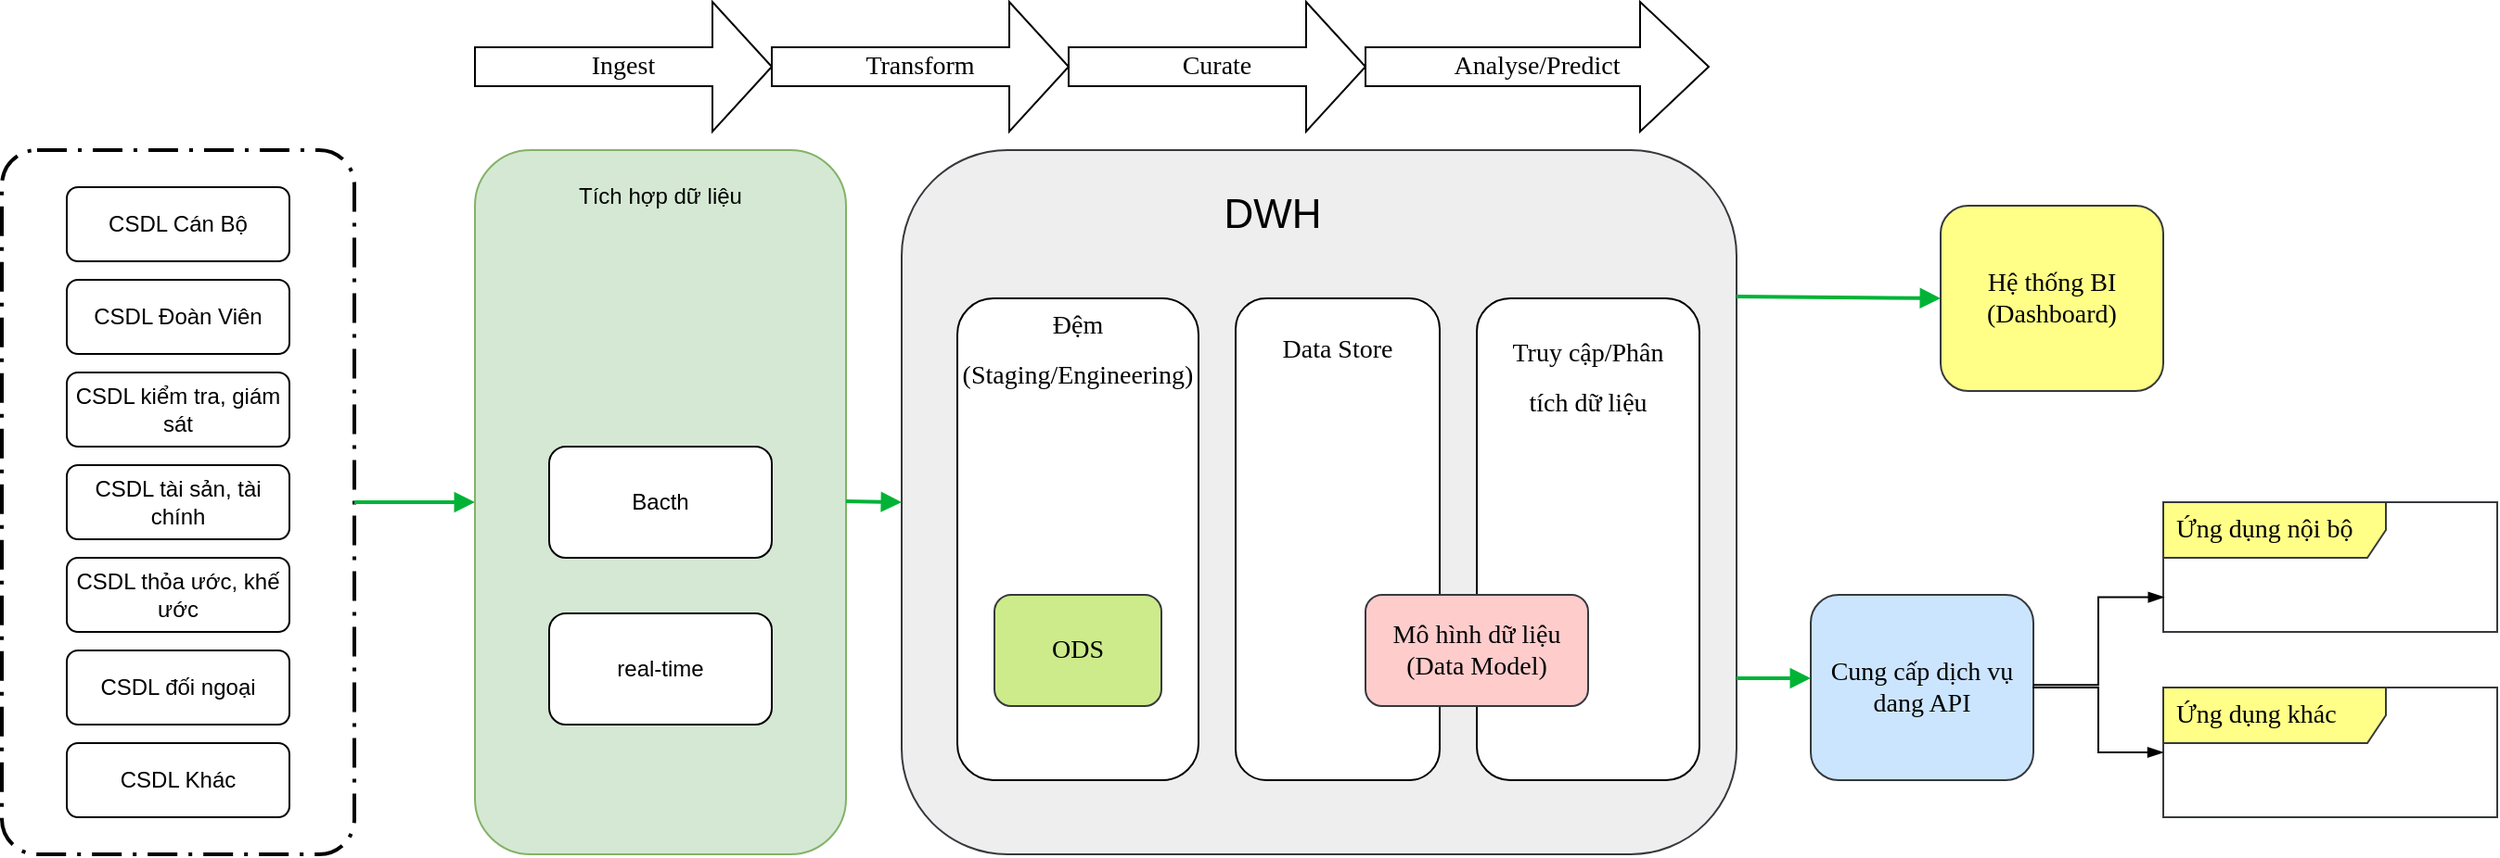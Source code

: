 <mxfile version="18.0.6" type="github" pages="2">
  <diagram id="qjjuinShcneCjo-Glk3s" name="Page-1">
    <mxGraphModel dx="1755" dy="1085" grid="1" gridSize="10" guides="1" tooltips="1" connect="1" arrows="1" fold="1" page="1" pageScale="1" pageWidth="850" pageHeight="1100" math="0" shadow="0">
      <root>
        <mxCell id="0" />
        <mxCell id="1" parent="0" />
        <mxCell id="P_YFwy3Fb6IaQ-vOImvf-1" value="CSDL Cán Bộ" style="rounded=1;whiteSpace=wrap;html=1;" parent="1" vertex="1">
          <mxGeometry x="75" y="140" width="120" height="40" as="geometry" />
        </mxCell>
        <mxCell id="P_YFwy3Fb6IaQ-vOImvf-2" value="CSDL Đoàn Viên" style="rounded=1;whiteSpace=wrap;html=1;" parent="1" vertex="1">
          <mxGeometry x="75" y="190" width="120" height="40" as="geometry" />
        </mxCell>
        <mxCell id="P_YFwy3Fb6IaQ-vOImvf-3" value="CSDL kiểm tra, giám sát" style="rounded=1;whiteSpace=wrap;html=1;" parent="1" vertex="1">
          <mxGeometry x="75" y="240" width="120" height="40" as="geometry" />
        </mxCell>
        <mxCell id="P_YFwy3Fb6IaQ-vOImvf-4" value="CSDL tài sản, tài chính" style="rounded=1;whiteSpace=wrap;html=1;" parent="1" vertex="1">
          <mxGeometry x="75" y="290" width="120" height="40" as="geometry" />
        </mxCell>
        <mxCell id="P_YFwy3Fb6IaQ-vOImvf-5" value="CSDL thỏa ước, khế ước" style="rounded=1;whiteSpace=wrap;html=1;" parent="1" vertex="1">
          <mxGeometry x="75" y="340" width="120" height="40" as="geometry" />
        </mxCell>
        <mxCell id="P_YFwy3Fb6IaQ-vOImvf-6" value="CSDL đối ngoại" style="rounded=1;whiteSpace=wrap;html=1;" parent="1" vertex="1">
          <mxGeometry x="75" y="390" width="120" height="40" as="geometry" />
        </mxCell>
        <mxCell id="P_YFwy3Fb6IaQ-vOImvf-7" value="CSDL Khác" style="rounded=1;whiteSpace=wrap;html=1;" parent="1" vertex="1">
          <mxGeometry x="75" y="440" width="120" height="40" as="geometry" />
        </mxCell>
        <mxCell id="P_YFwy3Fb6IaQ-vOImvf-8" value="" style="points=[[0.25,0,0],[0.5,0,0],[0.75,0,0],[1,0.25,0],[1,0.5,0],[1,0.75,0],[0.75,1,0],[0.5,1,0],[0.25,1,0],[0,0.75,0],[0,0.5,0],[0,0.25,0]];rounded=1;arcSize=10;dashed=1;strokeColor=#000000;fillColor=none;gradientColor=none;dashPattern=8 3 1 3;strokeWidth=2;" parent="1" vertex="1">
          <mxGeometry x="40" y="120" width="190" height="380" as="geometry" />
        </mxCell>
        <mxCell id="P_YFwy3Fb6IaQ-vOImvf-9" value="" style="edgeStyle=none;rounded=0;html=1;jettySize=auto;orthogonalLoop=1;strokeColor=#00B336;strokeWidth=2;fontColor=#000000;jumpStyle=none;endArrow=block;endFill=1;startArrow=none;" parent="1" source="P_YFwy3Fb6IaQ-vOImvf-8" edge="1">
          <mxGeometry width="100" relative="1" as="geometry">
            <mxPoint x="230" y="310" as="sourcePoint" />
            <mxPoint x="295" y="310" as="targetPoint" />
          </mxGeometry>
        </mxCell>
        <mxCell id="P_YFwy3Fb6IaQ-vOImvf-10" value="" style="rounded=1;whiteSpace=wrap;html=1;fillColor=#d5e8d4;strokeColor=#82b366;" parent="1" vertex="1">
          <mxGeometry x="295" y="120" width="200" height="380" as="geometry" />
        </mxCell>
        <mxCell id="P_YFwy3Fb6IaQ-vOImvf-11" value="Tích hợp dữ liệu" style="text;html=1;strokeColor=none;fillColor=none;align=center;verticalAlign=middle;whiteSpace=wrap;rounded=0;" parent="1" vertex="1">
          <mxGeometry x="315" y="130" width="160" height="30" as="geometry" />
        </mxCell>
        <mxCell id="P_YFwy3Fb6IaQ-vOImvf-12" value="Bacth" style="rounded=1;whiteSpace=wrap;html=1;" parent="1" vertex="1">
          <mxGeometry x="335" y="280" width="120" height="60" as="geometry" />
        </mxCell>
        <mxCell id="P_YFwy3Fb6IaQ-vOImvf-13" value="real-time" style="rounded=1;whiteSpace=wrap;html=1;" parent="1" vertex="1">
          <mxGeometry x="335" y="370" width="120" height="60" as="geometry" />
        </mxCell>
        <mxCell id="P_YFwy3Fb6IaQ-vOImvf-14" value="" style="rounded=1;whiteSpace=wrap;html=1;fillColor=#eeeeee;strokeColor=#36393d;" parent="1" vertex="1">
          <mxGeometry x="525" y="120" width="450" height="380" as="geometry" />
        </mxCell>
        <mxCell id="P_YFwy3Fb6IaQ-vOImvf-15" value="&lt;font style=&quot;font-size: 22px&quot;&gt;DWH&lt;/font&gt;" style="text;html=1;strokeColor=none;fillColor=none;align=center;verticalAlign=middle;whiteSpace=wrap;rounded=0;" parent="1" vertex="1">
          <mxGeometry x="545" y="140" width="360" height="30" as="geometry" />
        </mxCell>
        <mxCell id="P_YFwy3Fb6IaQ-vOImvf-16" value="" style="edgeStyle=none;rounded=0;html=1;jettySize=auto;orthogonalLoop=1;strokeColor=#00B336;strokeWidth=2;fontColor=#000000;jumpStyle=none;endArrow=block;endFill=1;startArrow=none;" parent="1" edge="1">
          <mxGeometry width="100" relative="1" as="geometry">
            <mxPoint x="495" y="309.5" as="sourcePoint" />
            <mxPoint x="525" y="310" as="targetPoint" />
          </mxGeometry>
        </mxCell>
        <mxCell id="P_YFwy3Fb6IaQ-vOImvf-17" value="" style="rounded=1;whiteSpace=wrap;html=1;fontSize=22;" parent="1" vertex="1">
          <mxGeometry x="555" y="200" width="130" height="260" as="geometry" />
        </mxCell>
        <mxCell id="P_YFwy3Fb6IaQ-vOImvf-18" value="&lt;font face=&quot;Times New Roman&quot; style=&quot;font-size: 14px&quot;&gt;Đệm (Staging/Engineering)&lt;/font&gt;" style="text;html=1;strokeColor=none;fillColor=none;align=center;verticalAlign=middle;whiteSpace=wrap;rounded=0;fontSize=22;" parent="1" vertex="1">
          <mxGeometry x="555" y="210" width="130" height="30" as="geometry" />
        </mxCell>
        <mxCell id="P_YFwy3Fb6IaQ-vOImvf-19" value="ODS" style="rounded=1;whiteSpace=wrap;html=1;fontFamily=Times New Roman;fontSize=14;fillColor=#cdeb8b;strokeColor=#36393d;" parent="1" vertex="1">
          <mxGeometry x="575" y="360" width="90" height="60" as="geometry" />
        </mxCell>
        <mxCell id="P_YFwy3Fb6IaQ-vOImvf-20" value="" style="rounded=1;whiteSpace=wrap;html=1;fontSize=22;" parent="1" vertex="1">
          <mxGeometry x="705" y="200" width="110" height="260" as="geometry" />
        </mxCell>
        <mxCell id="P_YFwy3Fb6IaQ-vOImvf-21" value="&lt;font face=&quot;Times New Roman&quot;&gt;&lt;span style=&quot;font-size: 14px&quot;&gt;Data Store&lt;/span&gt;&lt;/font&gt;" style="text;html=1;strokeColor=none;fillColor=none;align=center;verticalAlign=middle;whiteSpace=wrap;rounded=0;fontSize=22;" parent="1" vertex="1">
          <mxGeometry x="710" y="210" width="100" height="30" as="geometry" />
        </mxCell>
        <mxCell id="P_YFwy3Fb6IaQ-vOImvf-22" value="" style="rounded=1;whiteSpace=wrap;html=1;fontSize=22;" parent="1" vertex="1">
          <mxGeometry x="835" y="200" width="120" height="260" as="geometry" />
        </mxCell>
        <mxCell id="P_YFwy3Fb6IaQ-vOImvf-23" value="&lt;font face=&quot;Times New Roman&quot;&gt;&lt;span style=&quot;font-size: 14px&quot;&gt;Truy cập/Phân tích dữ liệu&lt;/span&gt;&lt;/font&gt;" style="text;html=1;strokeColor=none;fillColor=none;align=center;verticalAlign=middle;whiteSpace=wrap;rounded=0;fontSize=22;" parent="1" vertex="1">
          <mxGeometry x="845" y="210" width="100" height="60" as="geometry" />
        </mxCell>
        <mxCell id="P_YFwy3Fb6IaQ-vOImvf-24" value="Mô hình dữ liệu (Data Model)" style="rounded=1;whiteSpace=wrap;html=1;fontFamily=Times New Roman;fontSize=14;fillColor=#ffcccc;strokeColor=#36393d;" parent="1" vertex="1">
          <mxGeometry x="775" y="360" width="120" height="60" as="geometry" />
        </mxCell>
        <mxCell id="P_YFwy3Fb6IaQ-vOImvf-25" value="Hệ thống BI (Dashboard)" style="rounded=1;whiteSpace=wrap;html=1;fontFamily=Times New Roman;fontSize=14;fillColor=#ffff88;strokeColor=#36393d;" parent="1" vertex="1">
          <mxGeometry x="1085" y="150" width="120" height="100" as="geometry" />
        </mxCell>
        <mxCell id="P_YFwy3Fb6IaQ-vOImvf-26" value="" style="edgeStyle=none;rounded=0;html=1;jettySize=auto;orthogonalLoop=1;strokeColor=#00B336;strokeWidth=2;fontColor=#000000;jumpStyle=none;endArrow=block;endFill=1;startArrow=none;entryX=0;entryY=0.5;entryDx=0;entryDy=0;" parent="1" target="P_YFwy3Fb6IaQ-vOImvf-25" edge="1">
          <mxGeometry width="100" relative="1" as="geometry">
            <mxPoint x="975" y="199" as="sourcePoint" />
            <mxPoint x="1005" y="199.5" as="targetPoint" />
          </mxGeometry>
        </mxCell>
        <mxCell id="P_YFwy3Fb6IaQ-vOImvf-27" value="Cung cấp dịch vụ dang API" style="rounded=1;whiteSpace=wrap;html=1;fontFamily=Times New Roman;fontSize=14;fillColor=#cce5ff;strokeColor=#36393d;" parent="1" vertex="1">
          <mxGeometry x="1015" y="360" width="120" height="100" as="geometry" />
        </mxCell>
        <mxCell id="P_YFwy3Fb6IaQ-vOImvf-28" value="Ứng dụng nội bộ" style="shape=umlFrame;whiteSpace=wrap;html=1;width=120;height=30;boundedLbl=1;verticalAlign=middle;align=left;spacingLeft=5;fontFamily=Times New Roman;fontSize=14;fillColor=#ffff88;strokeColor=#36393d;" parent="1" vertex="1">
          <mxGeometry x="1205" y="310" width="180" height="70" as="geometry" />
        </mxCell>
        <mxCell id="P_YFwy3Fb6IaQ-vOImvf-29" value="Ứng dụng khác" style="shape=umlFrame;whiteSpace=wrap;html=1;width=120;height=30;boundedLbl=1;verticalAlign=middle;align=left;spacingLeft=5;fontFamily=Times New Roman;fontSize=14;fillColor=#ffff88;strokeColor=#36393d;" parent="1" vertex="1">
          <mxGeometry x="1205" y="410" width="180" height="70" as="geometry" />
        </mxCell>
        <mxCell id="P_YFwy3Fb6IaQ-vOImvf-30" value="" style="edgeStyle=none;rounded=0;html=1;jettySize=auto;orthogonalLoop=1;strokeColor=#00B336;strokeWidth=2;fontColor=#000000;jumpStyle=none;endArrow=block;endFill=1;startArrow=none;exitX=1;exitY=0.75;exitDx=0;exitDy=0;" parent="1" source="P_YFwy3Fb6IaQ-vOImvf-14" edge="1">
          <mxGeometry width="100" relative="1" as="geometry">
            <mxPoint x="985" y="410" as="sourcePoint" />
            <mxPoint x="1015" y="405" as="targetPoint" />
          </mxGeometry>
        </mxCell>
        <mxCell id="P_YFwy3Fb6IaQ-vOImvf-31" value="" style="edgeStyle=elbowEdgeStyle;fontSize=12;html=1;endArrow=blockThin;endFill=1;rounded=0;fontFamily=Times New Roman;entryX=0.002;entryY=0.733;entryDx=0;entryDy=0;entryPerimeter=0;" parent="1" edge="1">
          <mxGeometry width="160" relative="1" as="geometry">
            <mxPoint x="1135" y="408.57" as="sourcePoint" />
            <mxPoint x="1205.36" y="361.31" as="targetPoint" />
          </mxGeometry>
        </mxCell>
        <mxCell id="P_YFwy3Fb6IaQ-vOImvf-32" value="" style="edgeStyle=elbowEdgeStyle;fontSize=12;html=1;endArrow=blockThin;endFill=1;rounded=0;fontFamily=Times New Roman;" parent="1" target="P_YFwy3Fb6IaQ-vOImvf-29" edge="1">
          <mxGeometry width="160" relative="1" as="geometry">
            <mxPoint x="1134.64" y="410.0" as="sourcePoint" />
            <mxPoint x="1205.0" y="362.74" as="targetPoint" />
          </mxGeometry>
        </mxCell>
        <mxCell id="P_YFwy3Fb6IaQ-vOImvf-33" value="Ingest" style="shape=singleArrow;whiteSpace=wrap;html=1;fontFamily=Times New Roman;fontSize=14;" parent="1" vertex="1">
          <mxGeometry x="295" y="40" width="160" height="70" as="geometry" />
        </mxCell>
        <mxCell id="P_YFwy3Fb6IaQ-vOImvf-34" value="Transform" style="shape=singleArrow;whiteSpace=wrap;html=1;fontFamily=Times New Roman;fontSize=14;" parent="1" vertex="1">
          <mxGeometry x="455" y="40" width="160" height="70" as="geometry" />
        </mxCell>
        <mxCell id="P_YFwy3Fb6IaQ-vOImvf-35" value="Curate" style="shape=singleArrow;whiteSpace=wrap;html=1;fontFamily=Times New Roman;fontSize=14;" parent="1" vertex="1">
          <mxGeometry x="615" y="40" width="160" height="70" as="geometry" />
        </mxCell>
        <mxCell id="P_YFwy3Fb6IaQ-vOImvf-36" value="Analyse/Predict" style="shape=singleArrow;whiteSpace=wrap;html=1;fontFamily=Times New Roman;fontSize=14;" parent="1" vertex="1">
          <mxGeometry x="775" y="40" width="185" height="70" as="geometry" />
        </mxCell>
      </root>
    </mxGraphModel>
  </diagram>
  <diagram id="hsuI8P_Cof00m_pI3Lae" name="Page-2">
    <mxGraphModel dx="965" dy="597" grid="1" gridSize="10" guides="1" tooltips="1" connect="1" arrows="1" fold="1" page="1" pageScale="1" pageWidth="850" pageHeight="1100" math="0" shadow="0">
      <root>
        <mxCell id="0" />
        <mxCell id="1" parent="0" />
        <mxCell id="tDx7kImLb8eP4iuvQLXm-1" value="CSDL Cán Bộ" style="rounded=1;whiteSpace=wrap;html=1;" parent="1" vertex="1">
          <mxGeometry x="75" y="140" width="120" height="40" as="geometry" />
        </mxCell>
        <mxCell id="tDx7kImLb8eP4iuvQLXm-2" value="CSDL Đoàn Viên" style="rounded=1;whiteSpace=wrap;html=1;" parent="1" vertex="1">
          <mxGeometry x="75" y="190" width="120" height="40" as="geometry" />
        </mxCell>
        <mxCell id="tDx7kImLb8eP4iuvQLXm-3" value="CSDL kiểm tra, giám sát" style="rounded=1;whiteSpace=wrap;html=1;" parent="1" vertex="1">
          <mxGeometry x="75" y="240" width="120" height="40" as="geometry" />
        </mxCell>
        <mxCell id="tDx7kImLb8eP4iuvQLXm-4" value="CSDL tài sản, tài chính" style="rounded=1;whiteSpace=wrap;html=1;" parent="1" vertex="1">
          <mxGeometry x="75" y="290" width="120" height="40" as="geometry" />
        </mxCell>
        <mxCell id="tDx7kImLb8eP4iuvQLXm-5" value="CSDL thỏa ước, khế ước" style="rounded=1;whiteSpace=wrap;html=1;" parent="1" vertex="1">
          <mxGeometry x="75" y="340" width="120" height="40" as="geometry" />
        </mxCell>
        <mxCell id="tDx7kImLb8eP4iuvQLXm-6" value="CSDL đối ngoại" style="rounded=1;whiteSpace=wrap;html=1;" parent="1" vertex="1">
          <mxGeometry x="75" y="390" width="120" height="40" as="geometry" />
        </mxCell>
        <mxCell id="tDx7kImLb8eP4iuvQLXm-7" value="CSDL Khác" style="rounded=1;whiteSpace=wrap;html=1;" parent="1" vertex="1">
          <mxGeometry x="75" y="440" width="120" height="40" as="geometry" />
        </mxCell>
        <mxCell id="tDx7kImLb8eP4iuvQLXm-8" value="" style="points=[[0.25,0,0],[0.5,0,0],[0.75,0,0],[1,0.25,0],[1,0.5,0],[1,0.75,0],[0.75,1,0],[0.5,1,0],[0.25,1,0],[0,0.75,0],[0,0.5,0],[0,0.25,0]];rounded=1;arcSize=10;dashed=1;strokeColor=#000000;fillColor=none;gradientColor=none;dashPattern=8 3 1 3;strokeWidth=2;" parent="1" vertex="1">
          <mxGeometry x="40" y="120" width="190" height="380" as="geometry" />
        </mxCell>
        <mxCell id="tDx7kImLb8eP4iuvQLXm-9" value="" style="edgeStyle=none;rounded=0;html=1;jettySize=auto;orthogonalLoop=1;strokeColor=#00B336;strokeWidth=2;fontColor=#000000;jumpStyle=none;endArrow=block;endFill=1;startArrow=none;" parent="1" source="tDx7kImLb8eP4iuvQLXm-8" edge="1">
          <mxGeometry width="100" relative="1" as="geometry">
            <mxPoint x="230" y="310" as="sourcePoint" />
            <mxPoint x="295" y="310" as="targetPoint" />
          </mxGeometry>
        </mxCell>
        <mxCell id="tDx7kImLb8eP4iuvQLXm-14" value="" style="rounded=1;whiteSpace=wrap;html=1;fillColor=#eeeeee;strokeColor=#36393d;" parent="1" vertex="1">
          <mxGeometry x="295" y="120" width="450" height="380" as="geometry" />
        </mxCell>
        <mxCell id="tDx7kImLb8eP4iuvQLXm-15" value="&lt;font style=&quot;font-size: 22px&quot;&gt;DWH&lt;/font&gt;" style="text;html=1;strokeColor=none;fillColor=none;align=center;verticalAlign=middle;whiteSpace=wrap;rounded=0;" parent="1" vertex="1">
          <mxGeometry x="315" y="140" width="360" height="30" as="geometry" />
        </mxCell>
        <mxCell id="tDx7kImLb8eP4iuvQLXm-17" value="" style="rounded=1;whiteSpace=wrap;html=1;fontSize=22;" parent="1" vertex="1">
          <mxGeometry x="325" y="200" width="135" height="260" as="geometry" />
        </mxCell>
        <mxCell id="tDx7kImLb8eP4iuvQLXm-18" value="&lt;font face=&quot;Times New Roman&quot; style=&quot;font-size: 14px&quot;&gt;Đệm (Staging/Engineering)&lt;/font&gt;" style="text;html=1;strokeColor=none;fillColor=none;align=center;verticalAlign=middle;whiteSpace=wrap;rounded=0;fontSize=22;" parent="1" vertex="1">
          <mxGeometry x="325" y="210" width="130" height="30" as="geometry" />
        </mxCell>
        <mxCell id="tDx7kImLb8eP4iuvQLXm-19" value="ODS" style="rounded=1;whiteSpace=wrap;html=1;fontFamily=Times New Roman;fontSize=14;fillColor=#cdeb8b;strokeColor=#36393d;" parent="1" vertex="1">
          <mxGeometry x="345" y="380" width="90" height="60" as="geometry" />
        </mxCell>
        <mxCell id="tDx7kImLb8eP4iuvQLXm-20" value="" style="rounded=1;whiteSpace=wrap;html=1;fontSize=22;" parent="1" vertex="1">
          <mxGeometry x="470" y="200" width="130" height="260" as="geometry" />
        </mxCell>
        <mxCell id="tDx7kImLb8eP4iuvQLXm-21" value="&lt;font face=&quot;Times New Roman&quot;&gt;&lt;span style=&quot;font-size: 14px&quot;&gt;Data Store&lt;/span&gt;&lt;/font&gt;" style="text;html=1;strokeColor=none;fillColor=none;align=center;verticalAlign=middle;whiteSpace=wrap;rounded=0;fontSize=22;" parent="1" vertex="1">
          <mxGeometry x="480" y="210" width="100" height="30" as="geometry" />
        </mxCell>
        <mxCell id="tDx7kImLb8eP4iuvQLXm-22" value="" style="rounded=1;whiteSpace=wrap;html=1;fontSize=22;" parent="1" vertex="1">
          <mxGeometry x="610" y="200" width="130" height="260" as="geometry" />
        </mxCell>
        <mxCell id="tDx7kImLb8eP4iuvQLXm-23" value="&lt;font face=&quot;Times New Roman&quot;&gt;&lt;span style=&quot;font-size: 14px&quot;&gt;Truy cập/Phân tích dữ liệu&lt;/span&gt;&lt;/font&gt;" style="text;html=1;strokeColor=none;fillColor=none;align=center;verticalAlign=middle;whiteSpace=wrap;rounded=0;fontSize=22;" parent="1" vertex="1">
          <mxGeometry x="625" y="210" width="100" height="60" as="geometry" />
        </mxCell>
        <mxCell id="tDx7kImLb8eP4iuvQLXm-37" value="Staging area" style="rounded=1;whiteSpace=wrap;html=1;fillColor=#f5f5f5;gradientColor=#b3b3b3;strokeColor=#666666;" parent="1" vertex="1">
          <mxGeometry x="333" y="270" width="120" height="60" as="geometry" />
        </mxCell>
        <mxCell id="tDx7kImLb8eP4iuvQLXm-38" value="ETL" style="html=1;verticalAlign=bottom;labelBackgroundColor=none;endArrow=block;endFill=1;rounded=0;" parent="1" target="tDx7kImLb8eP4iuvQLXm-19" edge="1">
          <mxGeometry width="160" relative="1" as="geometry">
            <mxPoint x="390" y="330" as="sourcePoint" />
            <mxPoint x="400" y="360" as="targetPoint" />
          </mxGeometry>
        </mxCell>
        <mxCell id="tDx7kImLb8eP4iuvQLXm-42" value="ETL" style="html=1;verticalAlign=bottom;labelBackgroundColor=none;endArrow=block;endFill=1;rounded=0;exitX=1;exitY=0.5;exitDx=0;exitDy=0;entryX=0.5;entryY=1;entryDx=0;entryDy=0;" parent="1" source="tDx7kImLb8eP4iuvQLXm-19" target="tDx7kImLb8eP4iuvQLXm-43" edge="1">
          <mxGeometry width="160" relative="1" as="geometry">
            <mxPoint x="400" y="340" as="sourcePoint" />
            <mxPoint x="400" y="390" as="targetPoint" />
          </mxGeometry>
        </mxCell>
        <mxCell id="tDx7kImLb8eP4iuvQLXm-43" value="Data store" style="rounded=1;whiteSpace=wrap;html=1;fillColor=#f5f5f5;gradientColor=#b3b3b3;strokeColor=#666666;" parent="1" vertex="1">
          <mxGeometry x="490" y="270" width="80" height="120" as="geometry" />
        </mxCell>
        <mxCell id="tDx7kImLb8eP4iuvQLXm-46" value="ETL" style="html=1;verticalAlign=bottom;labelBackgroundColor=none;endArrow=block;endFill=1;rounded=0;" parent="1" edge="1">
          <mxGeometry width="160" relative="1" as="geometry">
            <mxPoint x="450" y="300" as="sourcePoint" />
            <mxPoint x="490" y="300" as="targetPoint" />
          </mxGeometry>
        </mxCell>
        <mxCell id="tDx7kImLb8eP4iuvQLXm-47" value="Data mart" style="rounded=0;whiteSpace=wrap;html=1;" parent="1" vertex="1">
          <mxGeometry x="625" y="290" width="100" height="50" as="geometry" />
        </mxCell>
        <mxCell id="tDx7kImLb8eP4iuvQLXm-48" value="Data mart" style="rounded=0;whiteSpace=wrap;html=1;" parent="1" vertex="1">
          <mxGeometry x="625" y="350" width="100" height="50" as="geometry" />
        </mxCell>
        <mxCell id="tDx7kImLb8eP4iuvQLXm-49" value="ETL" style="html=1;verticalAlign=bottom;labelBackgroundColor=none;endArrow=block;endFill=1;rounded=0;entryX=0;entryY=0.5;entryDx=0;entryDy=0;" parent="1" target="tDx7kImLb8eP4iuvQLXm-47" edge="1">
          <mxGeometry width="160" relative="1" as="geometry">
            <mxPoint x="570" y="315" as="sourcePoint" />
            <mxPoint x="610" y="319.41" as="targetPoint" />
          </mxGeometry>
        </mxCell>
        <mxCell id="tDx7kImLb8eP4iuvQLXm-51" value="ETL" style="html=1;verticalAlign=bottom;labelBackgroundColor=none;endArrow=block;endFill=1;rounded=0;entryX=0;entryY=0.5;entryDx=0;entryDy=0;" parent="1" edge="1">
          <mxGeometry width="160" relative="1" as="geometry">
            <mxPoint x="570" y="375" as="sourcePoint" />
            <mxPoint x="615" y="375" as="targetPoint" />
          </mxGeometry>
        </mxCell>
        <mxCell id="tDx7kImLb8eP4iuvQLXm-52" value="" style="html=1;verticalAlign=bottom;labelBackgroundColor=none;endArrow=block;endFill=1;rounded=0;" parent="1" edge="1">
          <mxGeometry width="160" relative="1" as="geometry">
            <mxPoint x="430" y="420" as="sourcePoint" />
            <mxPoint x="800" y="420" as="targetPoint" />
          </mxGeometry>
        </mxCell>
        <mxCell id="tDx7kImLb8eP4iuvQLXm-53" value="" style="html=1;verticalAlign=bottom;labelBackgroundColor=none;endArrow=block;endFill=1;rounded=0;" parent="1" edge="1">
          <mxGeometry width="160" relative="1" as="geometry">
            <mxPoint x="725" y="314.5" as="sourcePoint" />
            <mxPoint x="800" y="315" as="targetPoint" />
          </mxGeometry>
        </mxCell>
        <mxCell id="tDx7kImLb8eP4iuvQLXm-54" value="" style="html=1;verticalAlign=bottom;labelBackgroundColor=none;endArrow=block;endFill=1;rounded=0;" parent="1" edge="1">
          <mxGeometry width="160" relative="1" as="geometry">
            <mxPoint x="725" y="374.5" as="sourcePoint" />
            <mxPoint x="800" y="375" as="targetPoint" />
          </mxGeometry>
        </mxCell>
        <mxCell id="tDx7kImLb8eP4iuvQLXm-55" value="" style="html=1;verticalAlign=bottom;labelBackgroundColor=none;endArrow=block;endFill=1;rounded=0;" parent="1" edge="1">
          <mxGeometry width="160" relative="1" as="geometry">
            <mxPoint x="570" y="280" as="sourcePoint" />
            <mxPoint x="800" y="280" as="targetPoint" />
          </mxGeometry>
        </mxCell>
      </root>
    </mxGraphModel>
  </diagram>
</mxfile>
